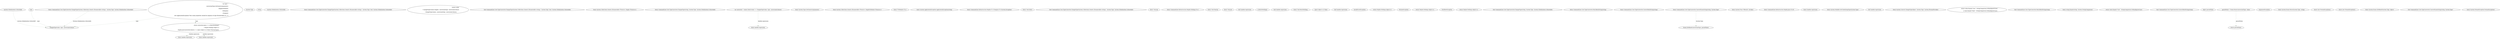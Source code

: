digraph  {
n66 [label="System.Globalization.CultureInfo", span=""];
n67 [label=type, span=""];
n68 [label="System.Type", span=""];
n69 [label=string, span=""];
n70 [label="System.Globalization.CultureInfo", span=""];
n0 [cluster="CommandLine.Core.TypeConverter.ChangeType(System.Collections.Generic.IEnumerable<string>, System.Type, bool, System.Globalization.CultureInfo)", label="Entry CommandLine.Core.TypeConverter.ChangeType(System.Collections.Generic.IEnumerable<string>, System.Type, bool, System.Globalization.CultureInfo)", span="12-12"];
n1 [cluster="CommandLine.Core.TypeConverter.ChangeType(System.Collections.Generic.IEnumerable<string>, System.Type, bool, System.Globalization.CultureInfo)", label="return scalar\r\n                ? ChangeType(values.Single(), conversionType, conversionCulture)\r\n                : ChangeType(values, conversionType, conversionCulture);", span="14-16"];
n2 [cluster="CommandLine.Core.TypeConverter.ChangeType(System.Collections.Generic.IEnumerable<string>, System.Type, bool, System.Globalization.CultureInfo)", label="Exit CommandLine.Core.TypeConverter.ChangeType(System.Collections.Generic.IEnumerable<string>, System.Type, bool, System.Globalization.CultureInfo)", span="12-12"];
n3 [cluster="System.Collections.Generic.IEnumerable<TSource>.Single<TSource>()", label="Entry System.Collections.Generic.IEnumerable<TSource>.Single<TSource>()", span="0-0"];
n4 [cluster="CommandLine.Core.TypeConverter.ChangeType(string, System.Type, System.Globalization.CultureInfo)", label="Entry CommandLine.Core.TypeConverter.ChangeType(string, System.Type, System.Globalization.CultureInfo)", span="35-35"];
n5 [cluster="CommandLine.Core.TypeConverter.ChangeType(System.Collections.Generic.IEnumerable<string>, System.Type, System.Globalization.CultureInfo)", label="Entry CommandLine.Core.TypeConverter.ChangeType(System.Collections.Generic.IEnumerable<string>, System.Type, System.Globalization.CultureInfo)", span="19-19"];
n6 [cluster="CommandLine.Core.TypeConverter.ChangeType(System.Collections.Generic.IEnumerable<string>, System.Type, System.Globalization.CultureInfo)", label="var type =\r\n                conversionType.GetGenericArguments()\r\n                              .SingleOrDefault()\r\n                              .ToMaybe()\r\n                              .FromJust(\r\n                                  new ApplicationException(''Non scalar properties should be sequence of type IEnumerable<T>.''))", span="21-26"];
n7 [cluster="CommandLine.Core.TypeConverter.ChangeType(System.Collections.Generic.IEnumerable<string>, System.Type, System.Globalization.CultureInfo)", label="var converted = values.Select(value => ChangeType(value, type, conversionCulture))", span="28-28"];
n21 [cluster="lambda expression", label="ChangeType(value, type, conversionCulture)", span="28-28"];
n10 [cluster="System.Type.GetGenericArguments()", label="Entry System.Type.GetGenericArguments()", span="0-0"];
n11 [cluster="System.Collections.Generic.IEnumerable<TSource>.SingleOrDefault<TSource>()", label="Entry System.Collections.Generic.IEnumerable<TSource>.SingleOrDefault<TSource>()", span="0-0"];
n12 [cluster="T.ToMaybe<T>()", label="Entry T.ToMaybe<T>()", span="79-79"];
n13 [cluster="System.ApplicationException.ApplicationException(string)", label="Entry System.ApplicationException.ApplicationException(string)", span="0-0"];
n14 [cluster="CommandLine.Infrastructure.Maybe<T>.FromJust<T>(System.Exception)", label="Entry CommandLine.Infrastructure.Maybe<T>.FromJust<T>(System.Exception)", span="134-134"];
n8 [cluster="CommandLine.Core.TypeConverter.ChangeType(System.Collections.Generic.IEnumerable<string>, System.Type, System.Globalization.CultureInfo)", label="return converted.Any(a => a.MatchNothing())\r\n                ? Maybe.Nothing<object>()\r\n                : Maybe.Just(converted.Select(c => ((Just<object>)c).Value).ToArray(type));", span="30-32"];
n15 [cluster="Unk.Select", label="Entry Unk.Select", span=""];
n20 [cluster="lambda expression", label="Entry lambda expression", span="28-28"];
n9 [cluster="CommandLine.Core.TypeConverter.ChangeType(System.Collections.Generic.IEnumerable<string>, System.Type, System.Globalization.CultureInfo)", label="Exit CommandLine.Core.TypeConverter.ChangeType(System.Collections.Generic.IEnumerable<string>, System.Type, System.Globalization.CultureInfo)", span="19-19"];
n16 [cluster="Unk.Any", label="Entry Unk.Any", span=""];
n17 [cluster="CommandLine.Infrastructure.Maybe.Nothing<T>()", label="Entry CommandLine.Infrastructure.Maybe.Nothing<T>()", span="63-63"];
n18 [cluster="Unk.ToArray", label="Entry Unk.ToArray", span=""];
n19 [cluster="Unk.Just", label="Entry Unk.Just", span=""];
n23 [cluster="lambda expression", label="Entry lambda expression", span="30-30"];
n27 [cluster="lambda expression", label="Entry lambda expression", span="32-32"];
n22 [cluster="lambda expression", label="Exit lambda expression", span="28-28"];
n24 [cluster="lambda expression", label="a.MatchNothing()", span="30-30"];
n25 [cluster="lambda expression", label="Exit lambda expression", span="30-30"];
n26 [cluster="Unk.MatchNothing", label="Entry Unk.MatchNothing", span=""];
n28 [cluster="lambda expression", label="((Just<object>)c).Value", span="32-32"];
n29 [cluster="lambda expression", label="Exit lambda expression", span="32-32"];
n32 [cluster="CommandLine.Core.TypeConverter.ChangeType(string, System.Type, System.Globalization.CultureInfo)", label=InvalidCastException, span="52-52"];
n33 [cluster="CommandLine.Core.TypeConverter.ChangeType(string, System.Type, System.Globalization.CultureInfo)", label="return Maybe.Nothing<object>();", span="54-54"];
n34 [cluster="CommandLine.Core.TypeConverter.ChangeType(string, System.Type, System.Globalization.CultureInfo)", label=FormatException, span="56-56"];
n35 [cluster="CommandLine.Core.TypeConverter.ChangeType(string, System.Type, System.Globalization.CultureInfo)", label="return Maybe.Nothing<object>();", span="58-58"];
n36 [cluster="CommandLine.Core.TypeConverter.ChangeType(string, System.Type, System.Globalization.CultureInfo)", label=OverflowException, span="60-60"];
n37 [cluster="CommandLine.Core.TypeConverter.ChangeType(string, System.Type, System.Globalization.CultureInfo)", label="return Maybe.Nothing<object>();", span="62-62"];
n38 [cluster="CommandLine.Core.TypeConverter.ChangeType(string, System.Type, System.Globalization.CultureInfo)", label="Exit CommandLine.Core.TypeConverter.ChangeType(string, System.Type, System.Globalization.CultureInfo)", span="35-35"];
n39 [cluster="CommandLine.Core.TypeConverter.MatchBoolString(string)", label="Entry CommandLine.Core.TypeConverter.MatchBoolString(string)", span="66-66"];
n40 [cluster="CommandLine.Core.TypeConverter.ConvertBoolString(string)", label="Entry CommandLine.Core.TypeConverter.ConvertBoolString(string)", span="72-72"];
n41 [cluster="CommandLine.Core.TypeConverter.ConvertEnumString(string, System.Type)", label="Entry CommandLine.Core.TypeConverter.ConvertEnumString(string, System.Type)", span="77-77"];
n42 [cluster="System.Func<TResult>.Invoke()", label="Entry System.Func<TResult>.Invoke()", span="0-0"];
n43 [cluster="CommandLine.Infrastructure.Maybe.Just<T>(T)", label="Entry CommandLine.Infrastructure.Maybe.Just<T>(T)", span="68-68"];
n44 [cluster="lambda expression", label="Entry lambda expression", span="39-43"];
n48 [cluster="System.Nullable.GetUnderlyingType(System.Type)", label="Entry System.Nullable.GetUnderlyingType(System.Type)", span="0-0"];
n47 [cluster="lambda expression", label="Exit lambda expression", span="39-43"];
n49 [cluster="System.Convert.ChangeType(object, System.Type, System.IFormatProvider)", label="Entry System.Convert.ChangeType(object, System.Type, System.IFormatProvider)", span="0-0"];
n50 [cluster="CommandLine.Core.TypeConverter.MatchBoolString(string)", label="return value.Equals(''true'', StringComparison.OrdinalIgnoreCase)\r\n                   || value.Equals(''false'', StringComparison.OrdinalIgnoreCase);", span="68-69"];
n51 [cluster="CommandLine.Core.TypeConverter.MatchBoolString(string)", label="Exit CommandLine.Core.TypeConverter.MatchBoolString(string)", span="66-66"];
n52 [cluster="string.Equals(string, System.StringComparison)", label="Entry string.Equals(string, System.StringComparison)", span="0-0"];
n53 [cluster="CommandLine.Core.TypeConverter.ConvertBoolString(string)", label="return value.Equals(''true'', StringComparison.OrdinalIgnoreCase);", span="74-74"];
n54 [cluster="CommandLine.Core.TypeConverter.ConvertBoolString(string)", label="Exit CommandLine.Core.TypeConverter.ConvertBoolString(string)", span="72-72"];
n55 [cluster="CommandLine.Core.TypeConverter.ConvertEnumString(string, System.Type)", label="object parsedValue", span="79-79"];
n56 [cluster="CommandLine.Core.TypeConverter.ConvertEnumString(string, System.Type)", label="parsedValue = Enum.Parse(conversionType, value)", span="82-82"];
n59 [cluster="CommandLine.Core.TypeConverter.ConvertEnumString(string, System.Type)", label="Enum.IsDefined(conversionType, parsedValue)", span="88-88"];
n57 [cluster="CommandLine.Core.TypeConverter.ConvertEnumString(string, System.Type)", label=ArgumentException, span="84-84"];
n63 [cluster="System.Enum.Parse(System.Type, string)", label="Entry System.Enum.Parse(System.Type, string)", span="0-0"];
n60 [cluster="CommandLine.Core.TypeConverter.ConvertEnumString(string, System.Type)", label="return parsedValue;", span="90-90"];
n58 [cluster="CommandLine.Core.TypeConverter.ConvertEnumString(string, System.Type)", label="throw new FormatException();", span="86-86"];
n61 [cluster="CommandLine.Core.TypeConverter.ConvertEnumString(string, System.Type)", label="throw new FormatException();", span="92-92"];
n65 [cluster="System.Enum.IsDefined(System.Type, object)", label="Entry System.Enum.IsDefined(System.Type, object)", span="0-0"];
n62 [cluster="CommandLine.Core.TypeConverter.ConvertEnumString(string, System.Type)", label="Exit CommandLine.Core.TypeConverter.ConvertEnumString(string, System.Type)", span="77-77"];
n64 [cluster="System.FormatException.FormatException()", label="Entry System.FormatException.FormatException()", span="0-0"];
n66 -> n21  [color=darkseagreen4, key=1, label="System.Globalization.CultureInfo", style=dashed];
n67 -> n21  [color=darkseagreen4, key=1, label=type, style=dashed];
n5 -> n21  [color=darkseagreen4, key=1, label="System.Globalization.CultureInfo", style=dashed];
n6 -> n21  [color=darkseagreen4, key=1, label=type, style=dashed];
n6 -> n8  [color=darkseagreen4, key=1, label=type, style=dashed];
n7 -> n20  [color=darkseagreen4, key=1, label="lambda expression", style=dashed];
n8 -> n23  [color=darkseagreen4, key=1, label="lambda expression", style=dashed];
n8 -> n27  [color=darkseagreen4, key=1, label="lambda expression", style=dashed];
n41 -> n59  [color=darkseagreen4, key=1, label="System.Type", style=dashed];
n56 -> n60  [color=darkseagreen4, key=1, label=parsedValue, style=dashed];
}
